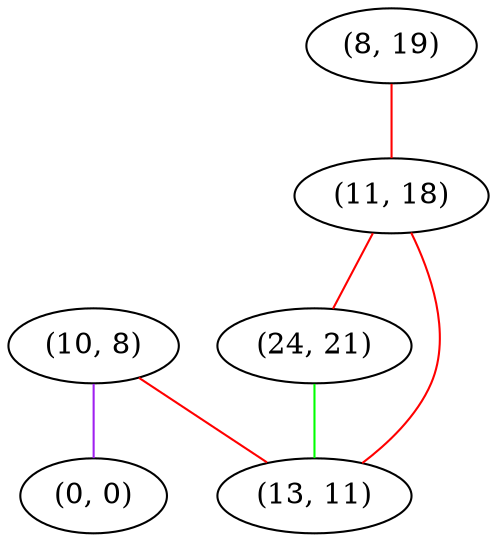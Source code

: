 graph "" {
"(10, 8)";
"(0, 0)";
"(8, 19)";
"(11, 18)";
"(24, 21)";
"(13, 11)";
"(10, 8)" -- "(0, 0)"  [color=purple, key=0, weight=4];
"(10, 8)" -- "(13, 11)"  [color=red, key=0, weight=1];
"(8, 19)" -- "(11, 18)"  [color=red, key=0, weight=1];
"(11, 18)" -- "(24, 21)"  [color=red, key=0, weight=1];
"(11, 18)" -- "(13, 11)"  [color=red, key=0, weight=1];
"(24, 21)" -- "(13, 11)"  [color=green, key=0, weight=2];
}
